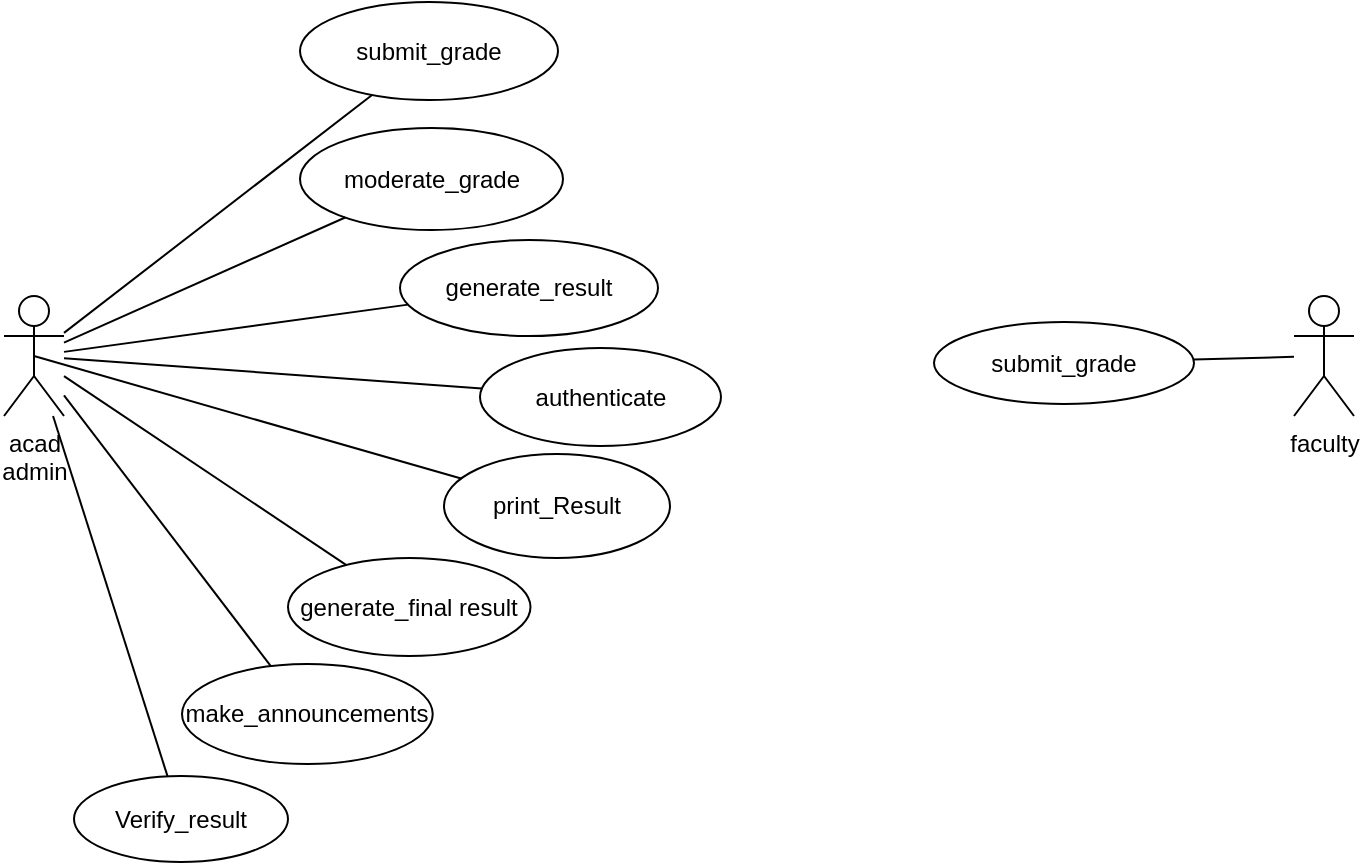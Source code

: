<mxfile version="22.1.0" type="device">
  <diagram id="25sIK3C8D2nF2U57n1v3" name="Page-1">
    <mxGraphModel dx="1050" dy="1699" grid="0" gridSize="10" guides="1" tooltips="1" connect="1" arrows="1" fold="1" page="1" pageScale="1" pageWidth="827" pageHeight="1169" math="0" shadow="0">
      <root>
        <mxCell id="0" />
        <mxCell id="1" parent="0" />
        <mxCell id="z3fYou7fAVw2KgCgEeDB-1" value="acad&lt;br&gt;admin" style="shape=umlActor;verticalLabelPosition=bottom;verticalAlign=top;html=1;outlineConnect=0;" parent="1" vertex="1">
          <mxGeometry x="81" y="128" width="30" height="60" as="geometry" />
        </mxCell>
        <mxCell id="z3fYou7fAVw2KgCgEeDB-2" value="faculty" style="shape=umlActor;verticalLabelPosition=bottom;verticalAlign=top;html=1;outlineConnect=0;" parent="1" vertex="1">
          <mxGeometry x="726" y="128" width="30" height="60" as="geometry" />
        </mxCell>
        <mxCell id="z3fYou7fAVw2KgCgEeDB-3" value="submit_grade" style="ellipse;whiteSpace=wrap;html=1;" parent="1" vertex="1">
          <mxGeometry x="229" y="-19" width="129" height="49" as="geometry" />
        </mxCell>
        <mxCell id="z3fYou7fAVw2KgCgEeDB-4" value="moderate_grade" style="ellipse;whiteSpace=wrap;html=1;" parent="1" vertex="1">
          <mxGeometry x="229" y="44" width="131.5" height="51" as="geometry" />
        </mxCell>
        <mxCell id="z3fYou7fAVw2KgCgEeDB-5" value="generate_result" style="ellipse;whiteSpace=wrap;html=1;" parent="1" vertex="1">
          <mxGeometry x="279" y="100" width="129" height="48" as="geometry" />
        </mxCell>
        <mxCell id="z3fYou7fAVw2KgCgEeDB-6" value="authenticate" style="ellipse;whiteSpace=wrap;html=1;" parent="1" vertex="1">
          <mxGeometry x="319" y="154" width="120.5" height="49" as="geometry" />
        </mxCell>
        <mxCell id="z3fYou7fAVw2KgCgEeDB-7" value="generate_final result" style="ellipse;whiteSpace=wrap;html=1;" parent="1" vertex="1">
          <mxGeometry x="223" y="259" width="121.25" height="49" as="geometry" />
        </mxCell>
        <mxCell id="z3fYou7fAVw2KgCgEeDB-8" value="make_announcements" style="ellipse;whiteSpace=wrap;html=1;" parent="1" vertex="1">
          <mxGeometry x="170" y="312" width="125.37" height="50" as="geometry" />
        </mxCell>
        <mxCell id="z3fYou7fAVw2KgCgEeDB-9" value="Verify_result" style="ellipse;whiteSpace=wrap;html=1;" parent="1" vertex="1">
          <mxGeometry x="116" y="368" width="107" height="43" as="geometry" />
        </mxCell>
        <mxCell id="z3fYou7fAVw2KgCgEeDB-11" value="" style="endArrow=none;html=1;rounded=0;" parent="1" source="z3fYou7fAVw2KgCgEeDB-1" target="z3fYou7fAVw2KgCgEeDB-3" edge="1">
          <mxGeometry width="50" height="50" relative="1" as="geometry">
            <mxPoint x="267" y="221" as="sourcePoint" />
            <mxPoint x="317" y="171" as="targetPoint" />
          </mxGeometry>
        </mxCell>
        <mxCell id="z3fYou7fAVw2KgCgEeDB-12" value="" style="endArrow=none;html=1;rounded=0;" parent="1" source="z3fYou7fAVw2KgCgEeDB-1" target="z3fYou7fAVw2KgCgEeDB-4" edge="1">
          <mxGeometry width="50" height="50" relative="1" as="geometry">
            <mxPoint x="267" y="221" as="sourcePoint" />
            <mxPoint x="317" y="171" as="targetPoint" />
          </mxGeometry>
        </mxCell>
        <mxCell id="z3fYou7fAVw2KgCgEeDB-13" value="" style="endArrow=none;html=1;rounded=0;" parent="1" source="z3fYou7fAVw2KgCgEeDB-1" target="z3fYou7fAVw2KgCgEeDB-5" edge="1">
          <mxGeometry width="50" height="50" relative="1" as="geometry">
            <mxPoint x="267" y="221" as="sourcePoint" />
            <mxPoint x="317" y="171" as="targetPoint" />
          </mxGeometry>
        </mxCell>
        <mxCell id="z3fYou7fAVw2KgCgEeDB-14" value="" style="endArrow=none;html=1;rounded=0;" parent="1" source="z3fYou7fAVw2KgCgEeDB-1" target="z3fYou7fAVw2KgCgEeDB-6" edge="1">
          <mxGeometry width="50" height="50" relative="1" as="geometry">
            <mxPoint x="267" y="221" as="sourcePoint" />
            <mxPoint x="317" y="171" as="targetPoint" />
          </mxGeometry>
        </mxCell>
        <mxCell id="z3fYou7fAVw2KgCgEeDB-15" value="" style="endArrow=none;html=1;rounded=0;" parent="1" source="z3fYou7fAVw2KgCgEeDB-7" target="z3fYou7fAVw2KgCgEeDB-1" edge="1">
          <mxGeometry width="50" height="50" relative="1" as="geometry">
            <mxPoint x="267" y="221" as="sourcePoint" />
            <mxPoint x="108" y="159" as="targetPoint" />
          </mxGeometry>
        </mxCell>
        <mxCell id="z3fYou7fAVw2KgCgEeDB-16" value="" style="endArrow=none;html=1;rounded=0;" parent="1" source="z3fYou7fAVw2KgCgEeDB-8" target="z3fYou7fAVw2KgCgEeDB-1" edge="1">
          <mxGeometry width="50" height="50" relative="1" as="geometry">
            <mxPoint x="267" y="221" as="sourcePoint" />
            <mxPoint x="317" y="171" as="targetPoint" />
          </mxGeometry>
        </mxCell>
        <mxCell id="z3fYou7fAVw2KgCgEeDB-17" value="" style="endArrow=none;html=1;rounded=0;" parent="1" source="z3fYou7fAVw2KgCgEeDB-9" target="z3fYou7fAVw2KgCgEeDB-1" edge="1">
          <mxGeometry width="50" height="50" relative="1" as="geometry">
            <mxPoint x="267" y="221" as="sourcePoint" />
            <mxPoint x="317" y="171" as="targetPoint" />
          </mxGeometry>
        </mxCell>
        <mxCell id="z3fYou7fAVw2KgCgEeDB-18" value="print_Result" style="ellipse;whiteSpace=wrap;html=1;" parent="1" vertex="1">
          <mxGeometry x="301" y="207" width="113" height="52" as="geometry" />
        </mxCell>
        <mxCell id="z3fYou7fAVw2KgCgEeDB-19" value="" style="endArrow=none;html=1;rounded=0;entryX=0.5;entryY=0.5;entryDx=0;entryDy=0;entryPerimeter=0;" parent="1" source="z3fYou7fAVw2KgCgEeDB-18" target="z3fYou7fAVw2KgCgEeDB-1" edge="1">
          <mxGeometry width="50" height="50" relative="1" as="geometry">
            <mxPoint x="267" y="221" as="sourcePoint" />
            <mxPoint x="317" y="171" as="targetPoint" />
          </mxGeometry>
        </mxCell>
        <mxCell id="z3fYou7fAVw2KgCgEeDB-20" value="submit_grade" style="ellipse;whiteSpace=wrap;html=1;" parent="1" vertex="1">
          <mxGeometry x="546" y="141" width="130" height="41" as="geometry" />
        </mxCell>
        <mxCell id="z3fYou7fAVw2KgCgEeDB-21" value="" style="endArrow=none;html=1;rounded=0;" parent="1" source="z3fYou7fAVw2KgCgEeDB-20" target="z3fYou7fAVw2KgCgEeDB-2" edge="1">
          <mxGeometry width="50" height="50" relative="1" as="geometry">
            <mxPoint x="267" y="221" as="sourcePoint" />
            <mxPoint x="317" y="171" as="targetPoint" />
          </mxGeometry>
        </mxCell>
      </root>
    </mxGraphModel>
  </diagram>
</mxfile>
